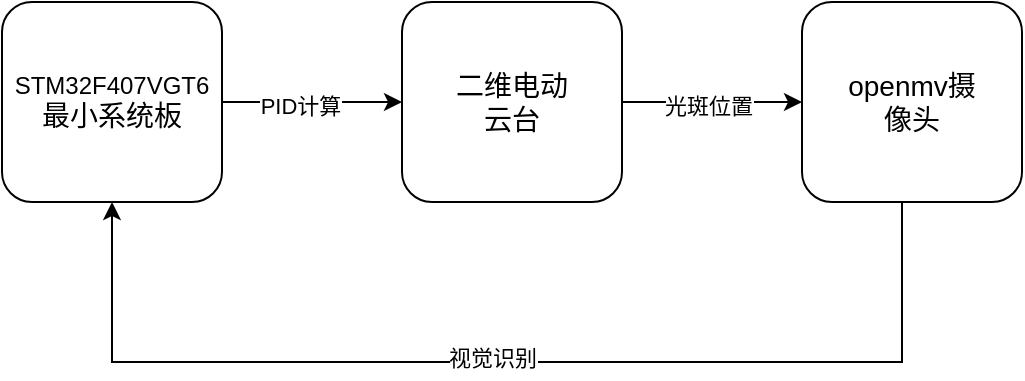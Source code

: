 <mxfile version="21.6.3" type="github">
  <diagram name="第 1 页" id="8E7vXNUJTsxUr_ukJdaj">
    <mxGraphModel dx="868" dy="482" grid="1" gridSize="10" guides="1" tooltips="1" connect="1" arrows="1" fold="1" page="1" pageScale="1" pageWidth="827" pageHeight="1169" math="0" shadow="0">
      <root>
        <mxCell id="0" />
        <mxCell id="1" parent="0" />
        <mxCell id="dsSLJj7E-vDmjt7iSdzb-17" style="edgeStyle=orthogonalEdgeStyle;rounded=0;orthogonalLoop=1;jettySize=auto;html=1;entryX=0.5;entryY=1;entryDx=0;entryDy=0;exitX=0.5;exitY=1;exitDx=0;exitDy=0;" edge="1" parent="1" source="dsSLJj7E-vDmjt7iSdzb-1" target="dsSLJj7E-vDmjt7iSdzb-2">
          <mxGeometry relative="1" as="geometry">
            <Array as="points">
              <mxPoint x="840" y="350" />
              <mxPoint x="840" y="430" />
              <mxPoint x="445" y="430" />
            </Array>
          </mxGeometry>
        </mxCell>
        <mxCell id="dsSLJj7E-vDmjt7iSdzb-18" value="视觉识别" style="edgeLabel;html=1;align=center;verticalAlign=middle;resizable=0;points=[];" vertex="1" connectable="0" parent="dsSLJj7E-vDmjt7iSdzb-17">
          <mxGeometry x="-0.032" y="-2" relative="1" as="geometry">
            <mxPoint x="-19" as="offset" />
          </mxGeometry>
        </mxCell>
        <mxCell id="dsSLJj7E-vDmjt7iSdzb-1" value="openmv摄像头" style="rounded=1;whiteSpace=wrap;html=1;fontSize=14;spacingLeft=20;spacingRight=20;" vertex="1" parent="1">
          <mxGeometry x="790" y="250" width="110" height="100" as="geometry" />
        </mxCell>
        <mxCell id="dsSLJj7E-vDmjt7iSdzb-5" value="" style="edgeStyle=orthogonalEdgeStyle;rounded=0;orthogonalLoop=1;jettySize=auto;html=1;" edge="1" parent="1" source="dsSLJj7E-vDmjt7iSdzb-2" target="dsSLJj7E-vDmjt7iSdzb-4">
          <mxGeometry relative="1" as="geometry" />
        </mxCell>
        <mxCell id="dsSLJj7E-vDmjt7iSdzb-10" value="PID计算" style="edgeLabel;html=1;align=center;verticalAlign=middle;resizable=0;points=[];" vertex="1" connectable="0" parent="dsSLJj7E-vDmjt7iSdzb-5">
          <mxGeometry x="-0.13" y="-2" relative="1" as="geometry">
            <mxPoint as="offset" />
          </mxGeometry>
        </mxCell>
        <mxCell id="dsSLJj7E-vDmjt7iSdzb-2" value="STM32F407VGT6&lt;br style=&quot;font-size: 12px;&quot;&gt;&lt;span style=&quot;font-size: 14px;&quot;&gt;最小系统板&lt;/span&gt;" style="whiteSpace=wrap;rounded=1;spacingLeft=20;spacingRight=20;fontSize=12;html=1;align=center;" vertex="1" parent="1">
          <mxGeometry x="390" y="250" width="110" height="100" as="geometry" />
        </mxCell>
        <mxCell id="dsSLJj7E-vDmjt7iSdzb-14" value="" style="edgeStyle=orthogonalEdgeStyle;rounded=0;orthogonalLoop=1;jettySize=auto;html=1;" edge="1" parent="1" source="dsSLJj7E-vDmjt7iSdzb-4" target="dsSLJj7E-vDmjt7iSdzb-1">
          <mxGeometry relative="1" as="geometry" />
        </mxCell>
        <mxCell id="dsSLJj7E-vDmjt7iSdzb-16" value="光斑位置" style="edgeLabel;html=1;align=center;verticalAlign=middle;resizable=0;points=[];" vertex="1" connectable="0" parent="dsSLJj7E-vDmjt7iSdzb-14">
          <mxGeometry x="-0.042" y="-2" relative="1" as="geometry">
            <mxPoint as="offset" />
          </mxGeometry>
        </mxCell>
        <mxCell id="dsSLJj7E-vDmjt7iSdzb-4" value="二维电动云台" style="whiteSpace=wrap;html=1;rounded=1;fontSize=14;spacingLeft=20;spacingRight=20;" vertex="1" parent="1">
          <mxGeometry x="590" y="250" width="110" height="100" as="geometry" />
        </mxCell>
      </root>
    </mxGraphModel>
  </diagram>
</mxfile>
